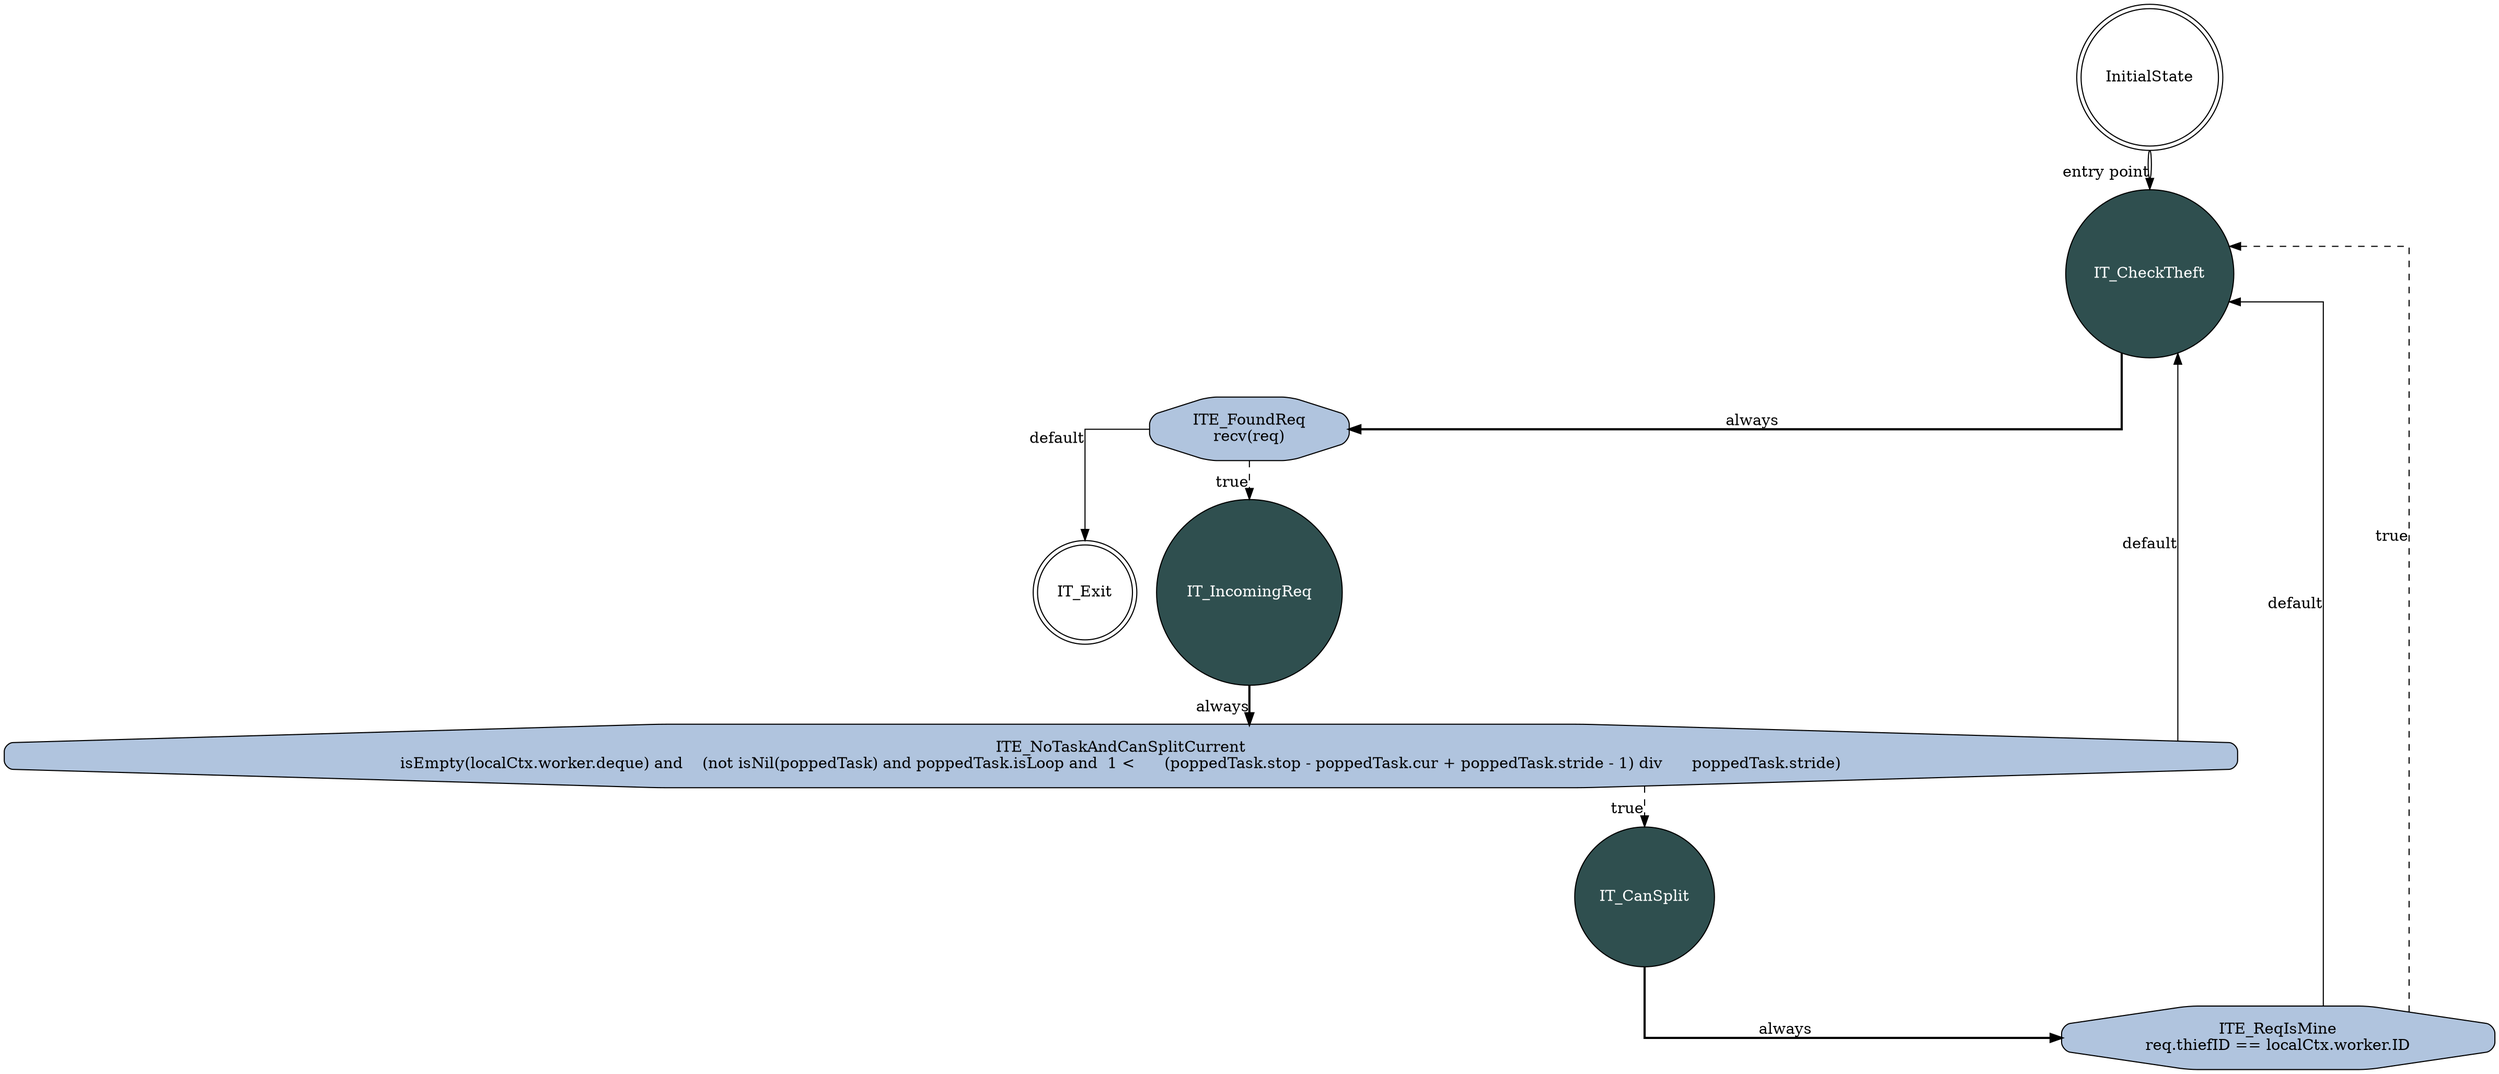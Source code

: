 digraph handleThievesFSA{
    splines=ortho;
    node [shape = doublecircle]; InitialState IT_Exit;
    node [shape = circle, fontcolor=white, fillcolor=darkslategrey, style="filled"]; IT_CanSplit IT_CheckTheft IT_IncomingReq;
    InitialState -> IT_CheckTheft [color="black:invis:black", xlabel="entry point"];
    node [shape = octagon, fontcolor=black, fillcolor=lightsteelblue, style="rounded,filled"]; IT_CanSplit_ITE_ReqIsMine IT_CheckTheft_ITE_FoundReq IT_IncomingReq_ITE_NoTaskAndCanSplitCurrent ;
    IT_CanSplit_ITE_ReqIsMine [label="ITE_ReqIsMine\nreq.thiefID == localCtx.worker.ID"];
    IT_CheckTheft_ITE_FoundReq [label="ITE_FoundReq\nrecv(req)"];
    IT_IncomingReq_ITE_NoTaskAndCanSplitCurrent [label="ITE_NoTaskAndCanSplitCurrent\nisEmpty(localCtx.worker.deque) and    (not isNil(poppedTask) and poppedTask.isLoop and  1 <      (poppedTask.stop - poppedTask.cur + poppedTask.stride - 1) div      poppedTask.stride)"];
    IT_CanSplit -> IT_CanSplit_ITE_ReqIsMine[style=bold, xlabel="always"];
    IT_CanSplit_ITE_ReqIsMine -> IT_CheckTheft [style=dashed, xlabel="true"];
    IT_CanSplit_ITE_ReqIsMine -> IT_CheckTheft [xlabel="default"];
    IT_CheckTheft -> IT_CheckTheft_ITE_FoundReq[style=bold, xlabel="always"];
    IT_CheckTheft_ITE_FoundReq -> IT_IncomingReq [style=dashed, xlabel="true"];
    IT_CheckTheft_ITE_FoundReq -> IT_Exit [xlabel="default"];
    IT_IncomingReq -> IT_IncomingReq_ITE_NoTaskAndCanSplitCurrent[style=bold, xlabel="always"];
    IT_IncomingReq_ITE_NoTaskAndCanSplitCurrent -> IT_CanSplit [style=dashed, xlabel="true"];
    IT_IncomingReq_ITE_NoTaskAndCanSplitCurrent -> IT_CheckTheft [xlabel="default"];
}